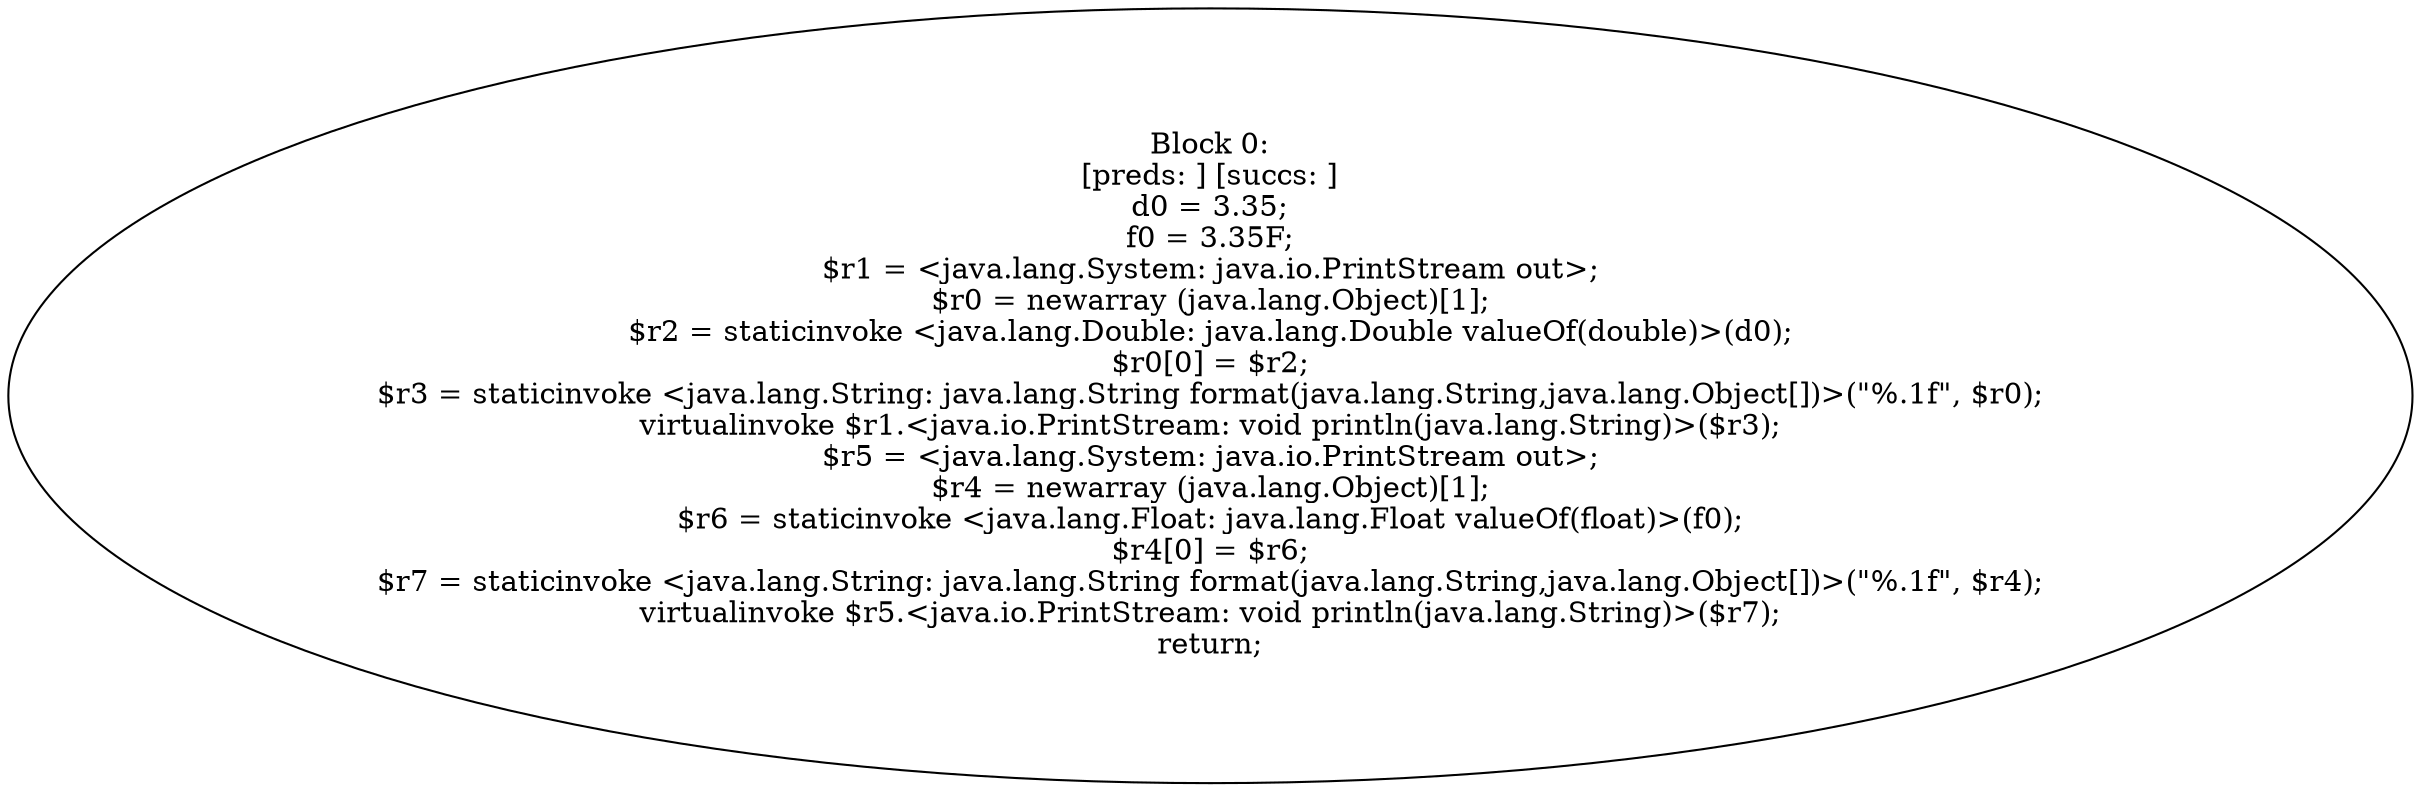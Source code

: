 digraph "unitGraph" {
    "Block 0:
[preds: ] [succs: ]
d0 = 3.35;
f0 = 3.35F;
$r1 = <java.lang.System: java.io.PrintStream out>;
$r0 = newarray (java.lang.Object)[1];
$r2 = staticinvoke <java.lang.Double: java.lang.Double valueOf(double)>(d0);
$r0[0] = $r2;
$r3 = staticinvoke <java.lang.String: java.lang.String format(java.lang.String,java.lang.Object[])>(\"%.1f\", $r0);
virtualinvoke $r1.<java.io.PrintStream: void println(java.lang.String)>($r3);
$r5 = <java.lang.System: java.io.PrintStream out>;
$r4 = newarray (java.lang.Object)[1];
$r6 = staticinvoke <java.lang.Float: java.lang.Float valueOf(float)>(f0);
$r4[0] = $r6;
$r7 = staticinvoke <java.lang.String: java.lang.String format(java.lang.String,java.lang.Object[])>(\"%.1f\", $r4);
virtualinvoke $r5.<java.io.PrintStream: void println(java.lang.String)>($r7);
return;
"
}
